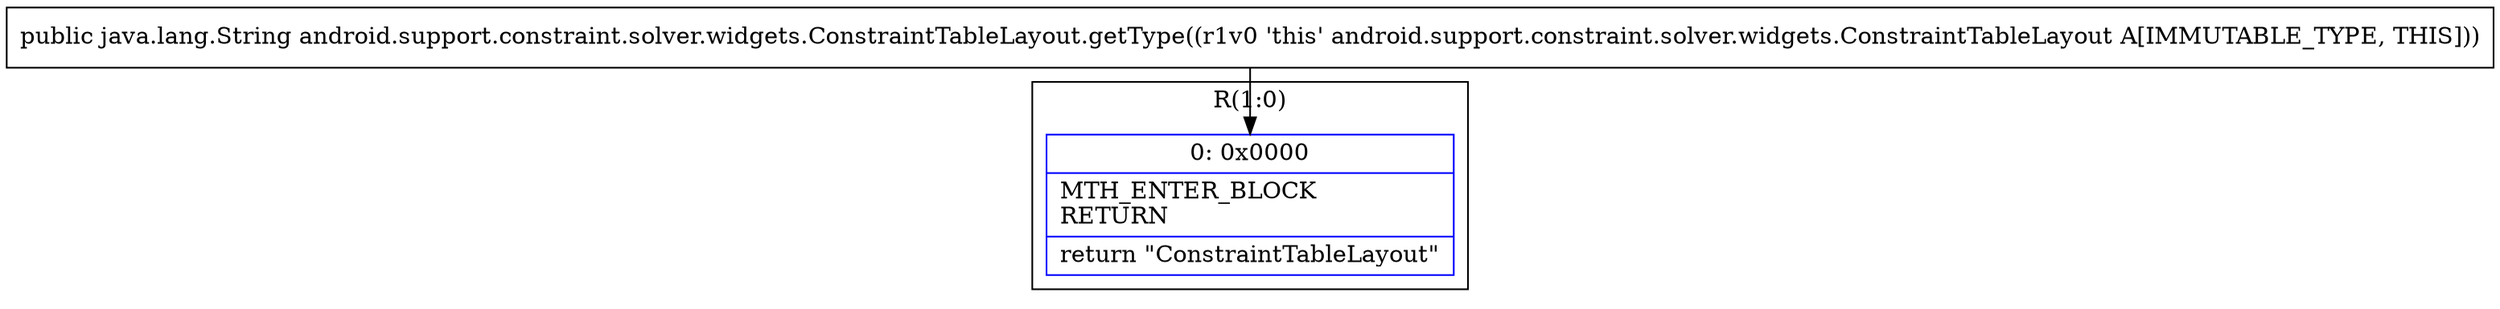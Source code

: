 digraph "CFG forandroid.support.constraint.solver.widgets.ConstraintTableLayout.getType()Ljava\/lang\/String;" {
subgraph cluster_Region_680615171 {
label = "R(1:0)";
node [shape=record,color=blue];
Node_0 [shape=record,label="{0\:\ 0x0000|MTH_ENTER_BLOCK\lRETURN\l|return \"ConstraintTableLayout\"\l}"];
}
MethodNode[shape=record,label="{public java.lang.String android.support.constraint.solver.widgets.ConstraintTableLayout.getType((r1v0 'this' android.support.constraint.solver.widgets.ConstraintTableLayout A[IMMUTABLE_TYPE, THIS])) }"];
MethodNode -> Node_0;
}

